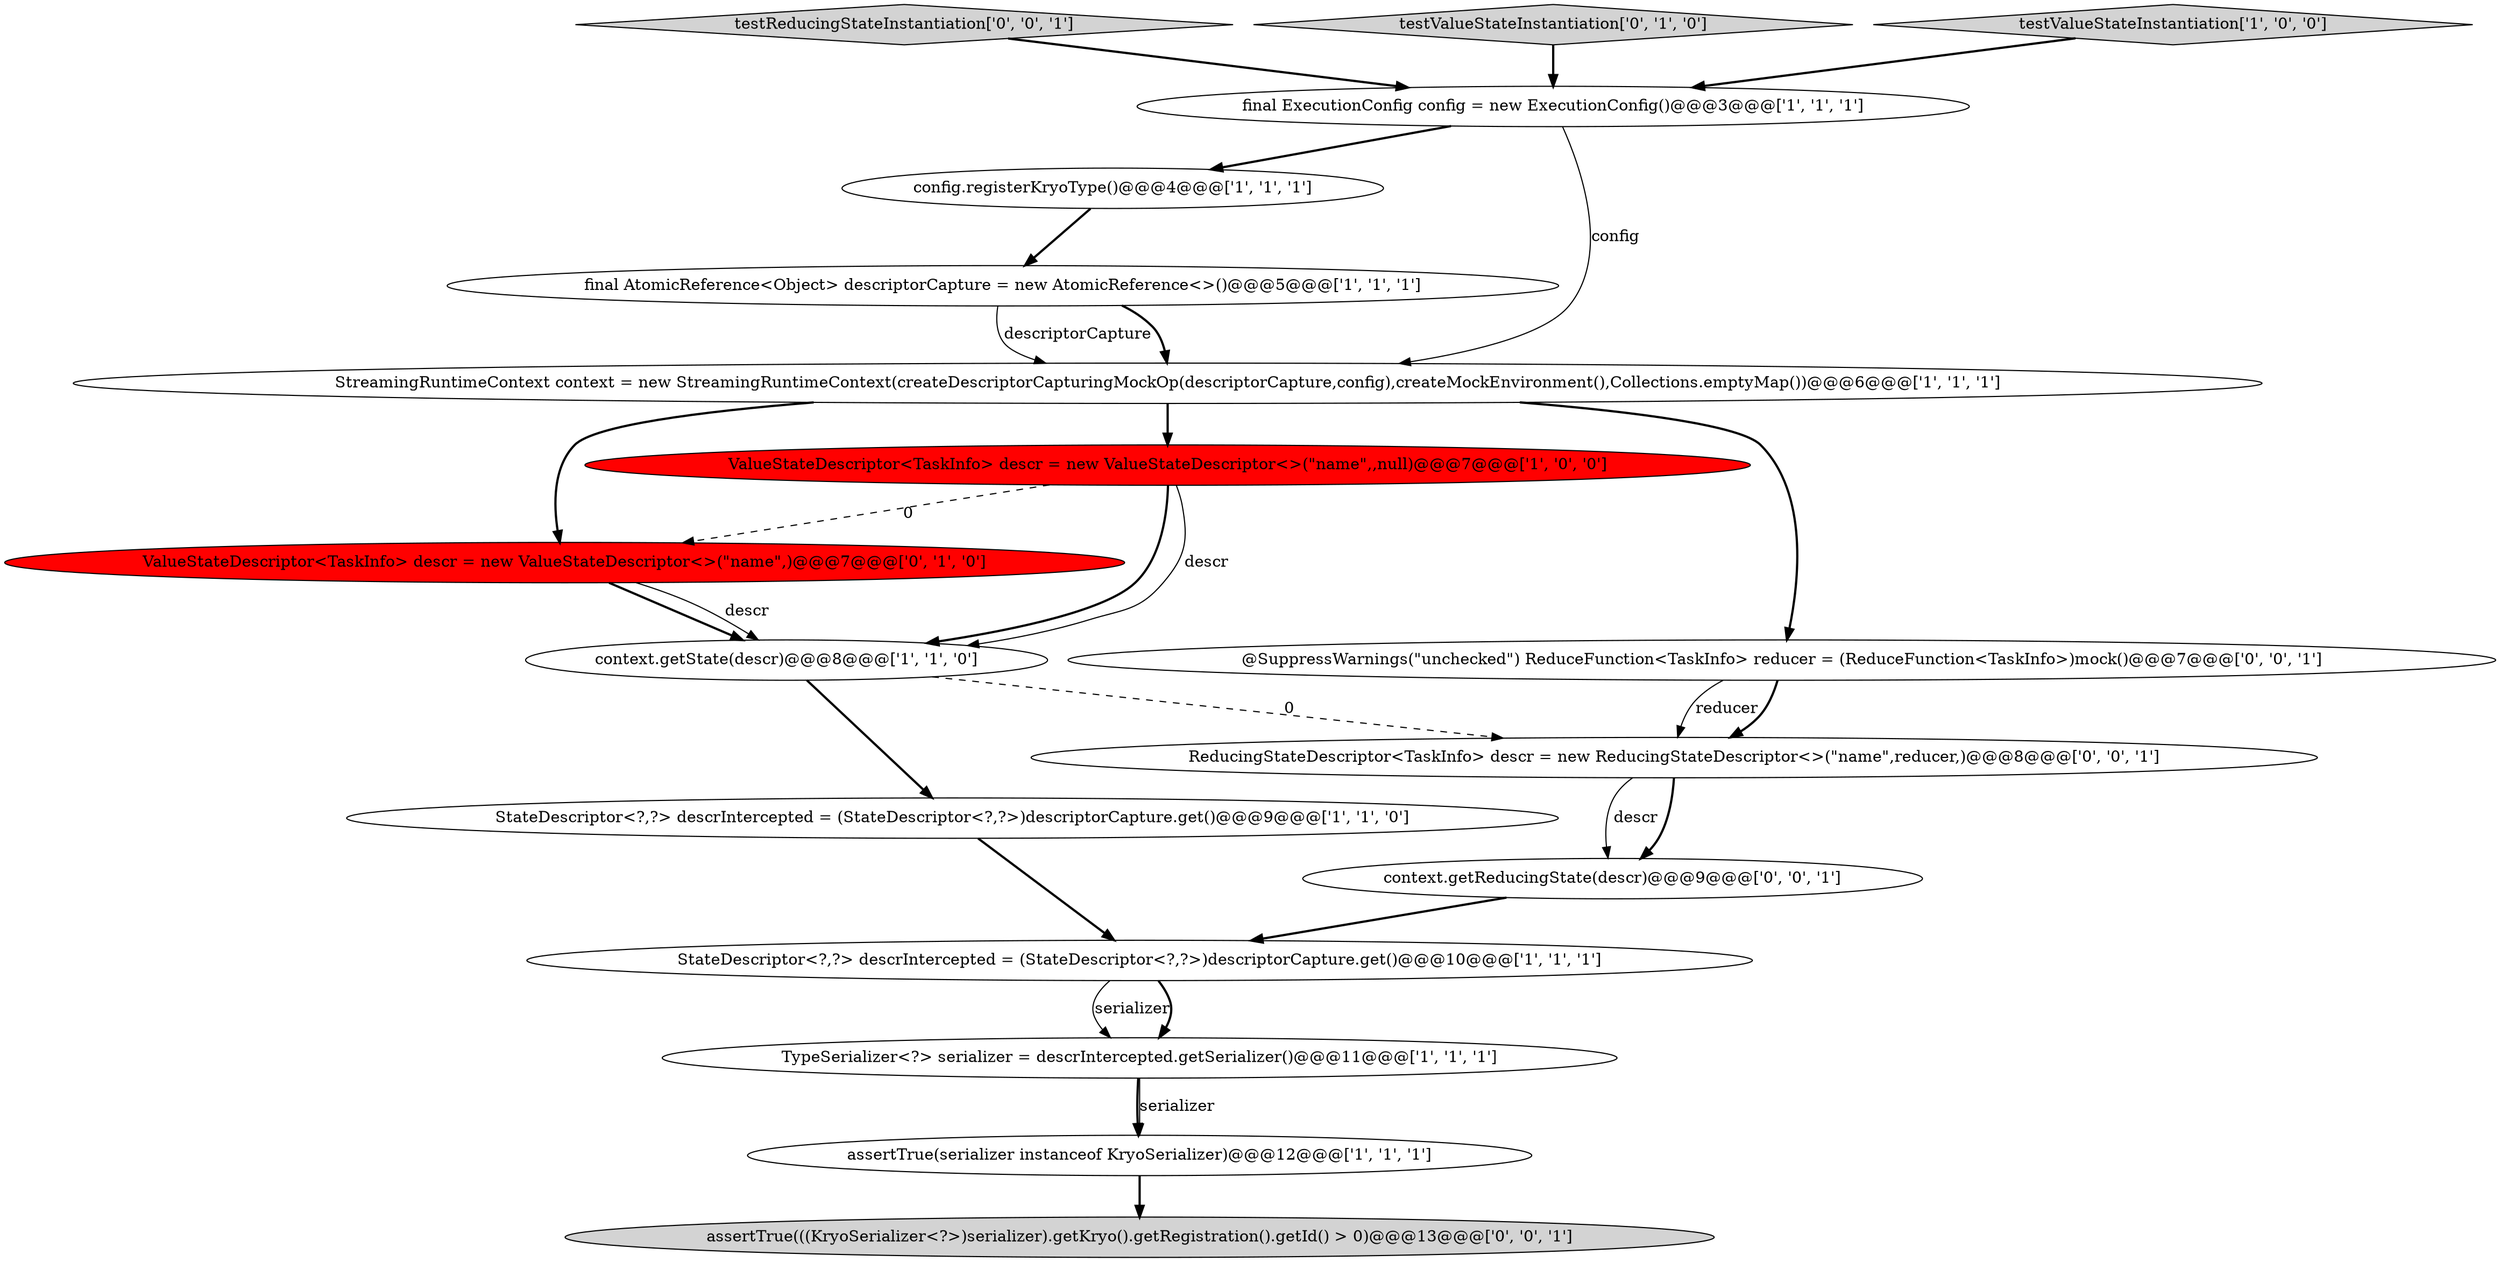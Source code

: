 digraph {
7 [style = filled, label = "config.registerKryoType()@@@4@@@['1', '1', '1']", fillcolor = white, shape = ellipse image = "AAA0AAABBB1BBB"];
16 [style = filled, label = "assertTrue(((KryoSerializer<?>)serializer).getKryo().getRegistration().getId() > 0)@@@13@@@['0', '0', '1']", fillcolor = lightgray, shape = ellipse image = "AAA0AAABBB3BBB"];
6 [style = filled, label = "context.getState(descr)@@@8@@@['1', '1', '0']", fillcolor = white, shape = ellipse image = "AAA0AAABBB1BBB"];
13 [style = filled, label = "testReducingStateInstantiation['0', '0', '1']", fillcolor = lightgray, shape = diamond image = "AAA0AAABBB3BBB"];
12 [style = filled, label = "testValueStateInstantiation['0', '1', '0']", fillcolor = lightgray, shape = diamond image = "AAA0AAABBB2BBB"];
3 [style = filled, label = "final AtomicReference<Object> descriptorCapture = new AtomicReference<>()@@@5@@@['1', '1', '1']", fillcolor = white, shape = ellipse image = "AAA0AAABBB1BBB"];
11 [style = filled, label = "ValueStateDescriptor<TaskInfo> descr = new ValueStateDescriptor<>(\"name\",)@@@7@@@['0', '1', '0']", fillcolor = red, shape = ellipse image = "AAA1AAABBB2BBB"];
10 [style = filled, label = "StateDescriptor<?,?> descrIntercepted = (StateDescriptor<?,?>)descriptorCapture.get()@@@9@@@['1', '1', '0']", fillcolor = white, shape = ellipse image = "AAA0AAABBB1BBB"];
15 [style = filled, label = "ReducingStateDescriptor<TaskInfo> descr = new ReducingStateDescriptor<>(\"name\",reducer,)@@@8@@@['0', '0', '1']", fillcolor = white, shape = ellipse image = "AAA0AAABBB3BBB"];
4 [style = filled, label = "ValueStateDescriptor<TaskInfo> descr = new ValueStateDescriptor<>(\"name\",,null)@@@7@@@['1', '0', '0']", fillcolor = red, shape = ellipse image = "AAA1AAABBB1BBB"];
14 [style = filled, label = "@SuppressWarnings(\"unchecked\") ReduceFunction<TaskInfo> reducer = (ReduceFunction<TaskInfo>)mock()@@@7@@@['0', '0', '1']", fillcolor = white, shape = ellipse image = "AAA0AAABBB3BBB"];
17 [style = filled, label = "context.getReducingState(descr)@@@9@@@['0', '0', '1']", fillcolor = white, shape = ellipse image = "AAA0AAABBB3BBB"];
9 [style = filled, label = "StreamingRuntimeContext context = new StreamingRuntimeContext(createDescriptorCapturingMockOp(descriptorCapture,config),createMockEnvironment(),Collections.emptyMap())@@@6@@@['1', '1', '1']", fillcolor = white, shape = ellipse image = "AAA0AAABBB1BBB"];
8 [style = filled, label = "assertTrue(serializer instanceof KryoSerializer)@@@12@@@['1', '1', '1']", fillcolor = white, shape = ellipse image = "AAA0AAABBB1BBB"];
0 [style = filled, label = "StateDescriptor<?,?> descrIntercepted = (StateDescriptor<?,?>)descriptorCapture.get()@@@10@@@['1', '1', '1']", fillcolor = white, shape = ellipse image = "AAA0AAABBB1BBB"];
2 [style = filled, label = "testValueStateInstantiation['1', '0', '0']", fillcolor = lightgray, shape = diamond image = "AAA0AAABBB1BBB"];
5 [style = filled, label = "final ExecutionConfig config = new ExecutionConfig()@@@3@@@['1', '1', '1']", fillcolor = white, shape = ellipse image = "AAA0AAABBB1BBB"];
1 [style = filled, label = "TypeSerializer<?> serializer = descrIntercepted.getSerializer()@@@11@@@['1', '1', '1']", fillcolor = white, shape = ellipse image = "AAA0AAABBB1BBB"];
8->16 [style = bold, label=""];
1->8 [style = bold, label=""];
9->11 [style = bold, label=""];
12->5 [style = bold, label=""];
0->1 [style = solid, label="serializer"];
4->6 [style = bold, label=""];
15->17 [style = solid, label="descr"];
9->4 [style = bold, label=""];
11->6 [style = bold, label=""];
14->15 [style = solid, label="reducer"];
3->9 [style = solid, label="descriptorCapture"];
1->8 [style = solid, label="serializer"];
7->3 [style = bold, label=""];
5->9 [style = solid, label="config"];
3->9 [style = bold, label=""];
15->17 [style = bold, label=""];
17->0 [style = bold, label=""];
6->15 [style = dashed, label="0"];
0->1 [style = bold, label=""];
6->10 [style = bold, label=""];
10->0 [style = bold, label=""];
9->14 [style = bold, label=""];
13->5 [style = bold, label=""];
5->7 [style = bold, label=""];
11->6 [style = solid, label="descr"];
14->15 [style = bold, label=""];
4->11 [style = dashed, label="0"];
4->6 [style = solid, label="descr"];
2->5 [style = bold, label=""];
}
